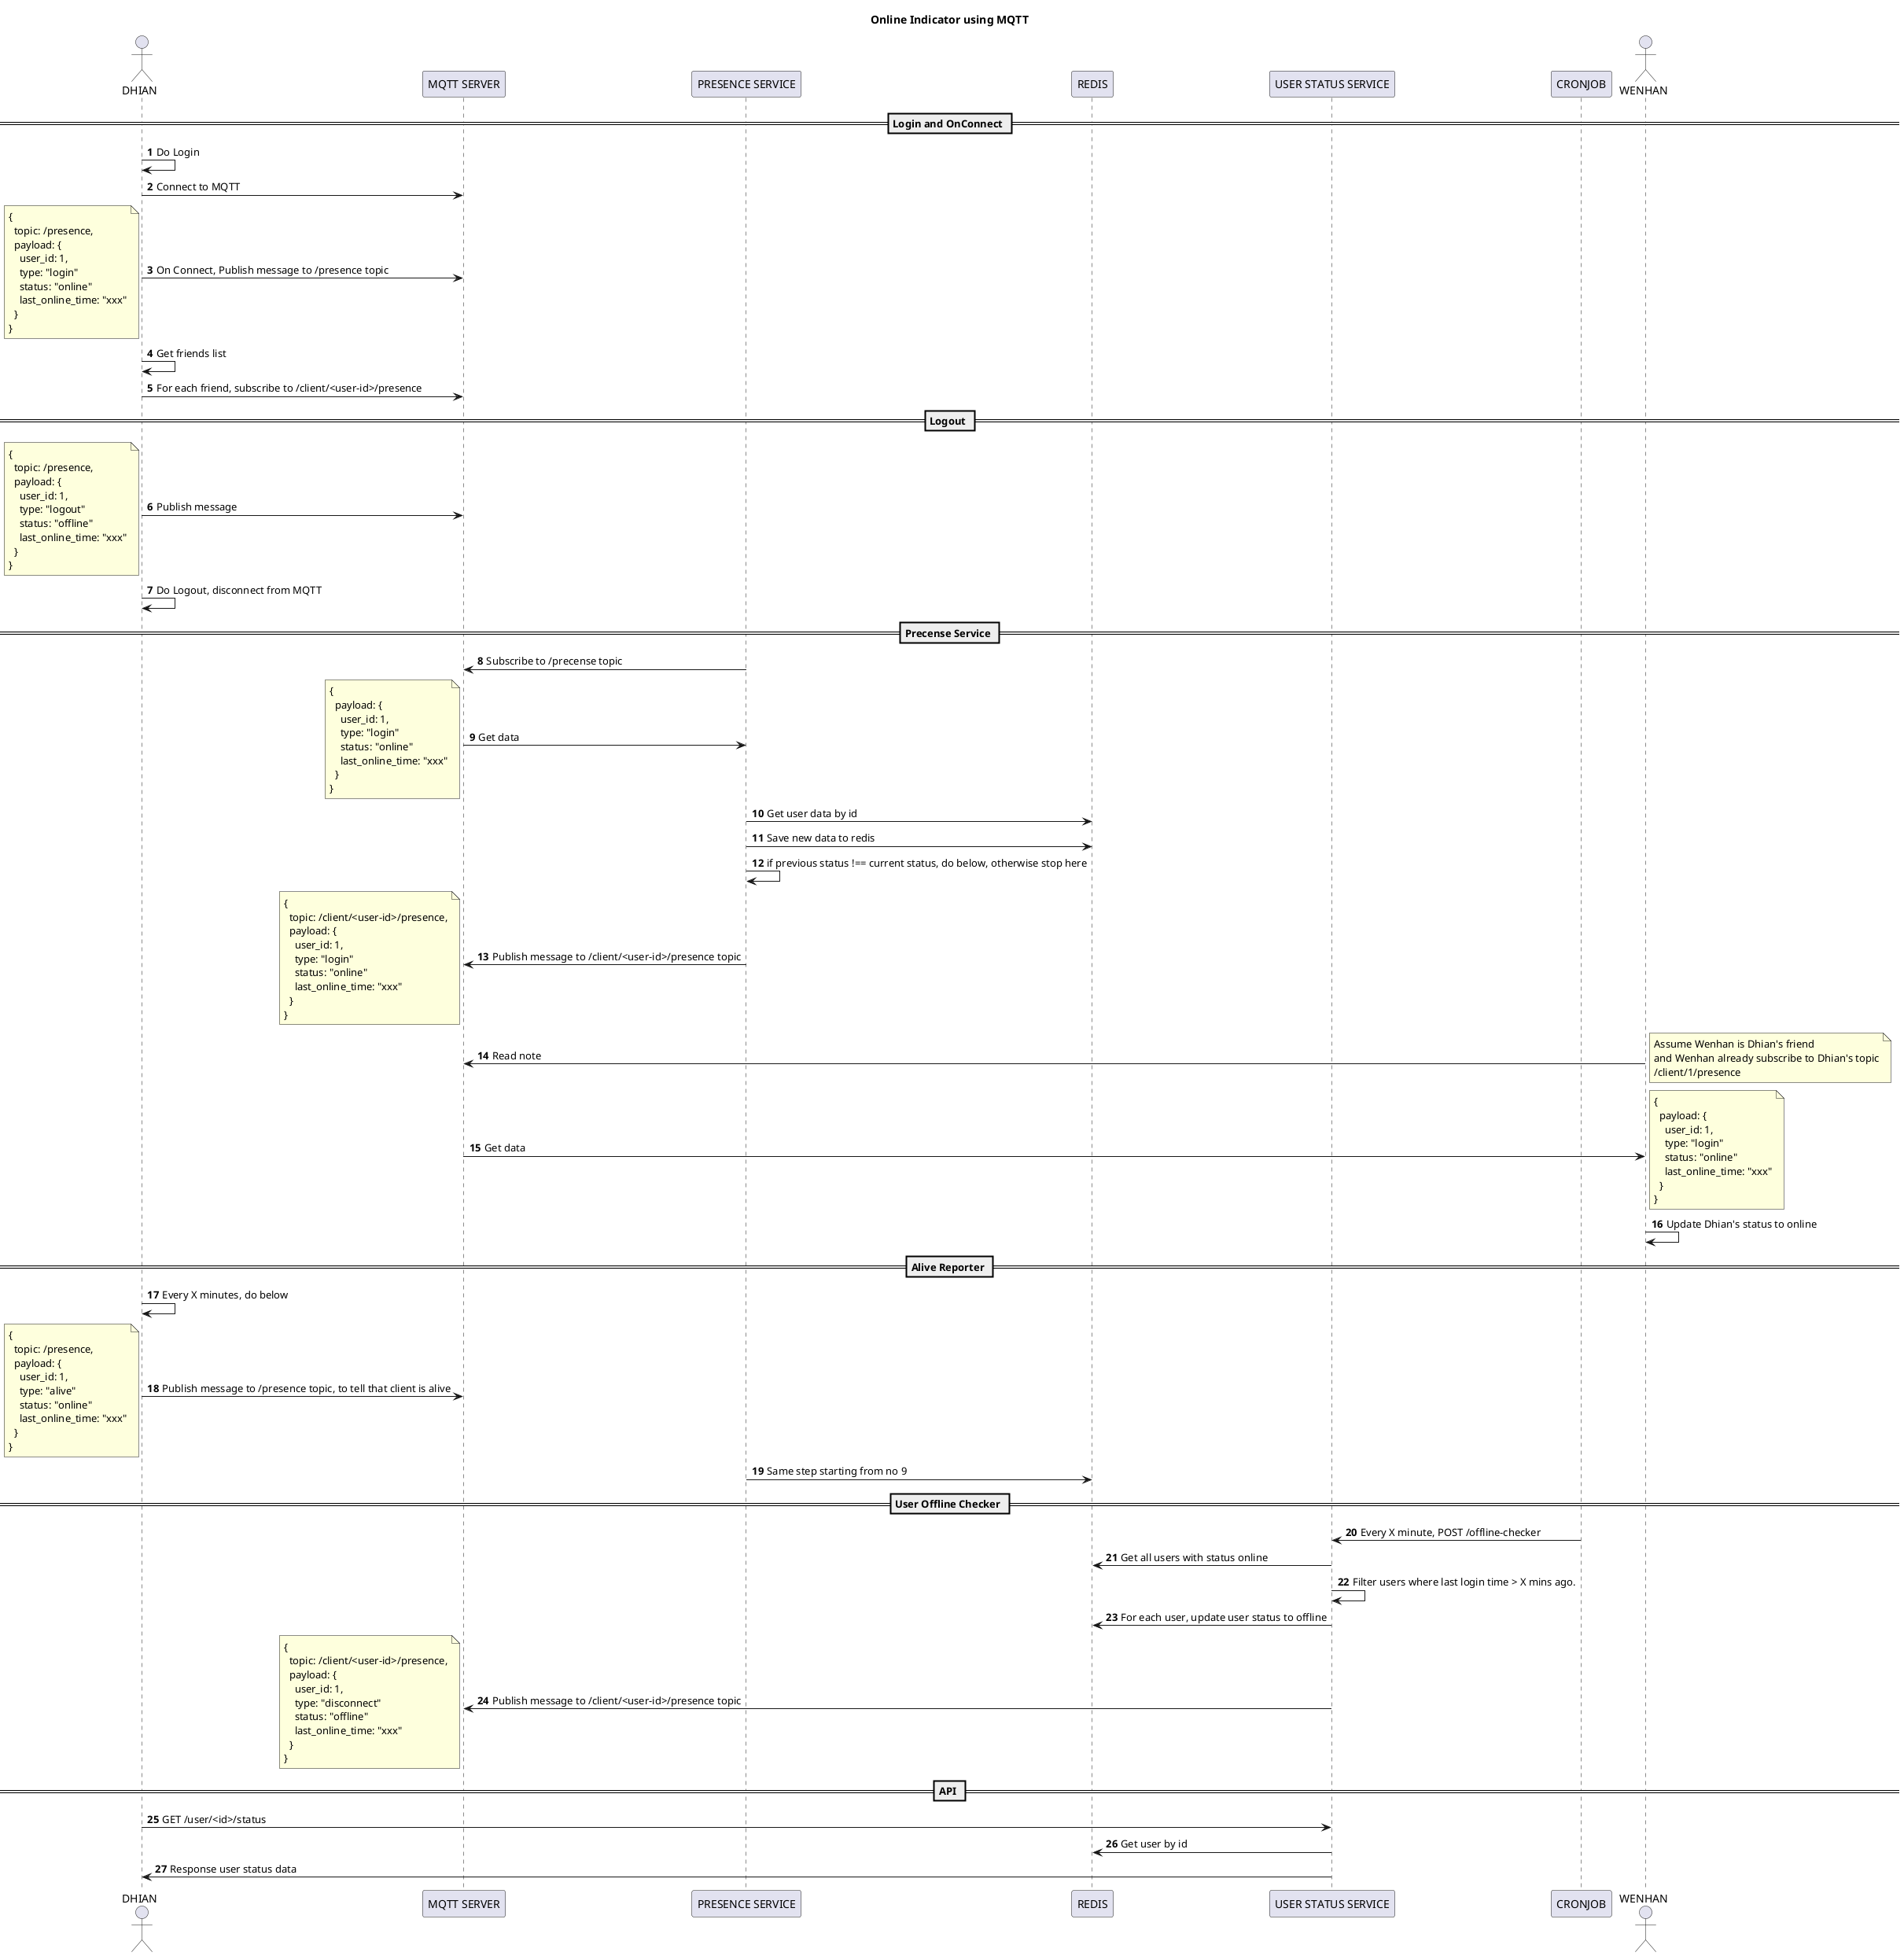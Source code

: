 @startuml

title Online Indicator using MQTT

autonumber
actor DHIAN
participant "MQTT SERVER"
participant "PRESENCE SERVICE"
participant REDIS
participant "USER STATUS SERVICE"
participant CRONJOB
actor WENHAN

== Login and OnConnect ==
DHIAN -> DHIAN: Do Login
DHIAN -> "MQTT SERVER": Connect to MQTT
DHIAN -> "MQTT SERVER": On Connect, Publish message to /presence topic
note left
{
  topic: /presence,
  payload: {
    user_id: 1,
    type: "login"
    status: "online"
    last_online_time: "xxx"
  }
}
end note
DHIAN -> DHIAN: Get friends list
DHIAN -> "MQTT SERVER": For each friend, subscribe to /client/<user-id>/presence

== Logout ==
DHIAN -> "MQTT SERVER": Publish message
note left
{
  topic: /presence,
  payload: {
    user_id: 1,
    type: "logout"
    status: "offline"
    last_online_time: "xxx"
  }
}
end note
DHIAN -> DHIAN: Do Logout, disconnect from MQTT

== Precense Service ==
"PRESENCE SERVICE" -> "MQTT SERVER": Subscribe to /precense topic
"MQTT SERVER" -> "PRESENCE SERVICE": Get data
note left
{
  payload: {
    user_id: 1,
    type: "login"
    status: "online"
    last_online_time: "xxx"
  }
}
end note
"PRESENCE SERVICE" -> "REDIS": Get user data by id
"PRESENCE SERVICE" -> "REDIS": Save new data to redis
"PRESENCE SERVICE" -> "PRESENCE SERVICE": if previous status !== current status, do below, otherwise stop here
"PRESENCE SERVICE" -> "MQTT SERVER": Publish message to /client/<user-id>/presence topic
note left
{
  topic: /client/<user-id>/presence,
  payload: {
    user_id: 1,
    type: "login"
    status: "online"
    last_online_time: "xxx"
  }
}
end note
WENHAN -> "MQTT SERVER": Read note
note right
Assume Wenhan is Dhian's friend
and Wenhan already subscribe to Dhian's topic
/client/1/presence
end note
"MQTT SERVER" -> WENHAN: Get data
note right
{
  payload: {
    user_id: 1,
    type: "login"
    status: "online"
    last_online_time: "xxx"
  }
}
end note
WENHAN -> WENHAN: Update Dhian's status to online

== Alive Reporter ==
"DHIAN" -> "DHIAN": Every X minutes, do below
"DHIAN" -> "MQTT SERVER": Publish message to /presence topic, to tell that client is alive
note left
{
  topic: /presence,
  payload: {
    user_id: 1,
    type: "alive"
    status: "online"
    last_online_time: "xxx"
  }
}
end note
"PRESENCE SERVICE" -> "REDIS": Same step starting from no 9


== User Offline Checker ==
CRONJOB -> "USER STATUS SERVICE": Every X minute, POST /offline-checker
"USER STATUS SERVICE" -> REDIS: Get all users with status online
"USER STATUS SERVICE" -> "USER STATUS SERVICE": Filter users where last login time > X mins ago.
"USER STATUS SERVICE" -> REDIS: For each user, update user status to offline
"USER STATUS SERVICE" -> "MQTT SERVER": Publish message to /client/<user-id>/presence topic
note left
{
  topic: /client/<user-id>/presence,
  payload: {
    user_id: 1,
    type: "disconnect"
    status: "offline"
    last_online_time: "xxx"
  }
}
end note


== API ==
DHIAN -> "USER STATUS SERVICE": GET /user/<id>/status
"USER STATUS SERVICE" -> REDIS: Get user by id
"USER STATUS SERVICE" -> DHIAN: Response user status data


@enduml
